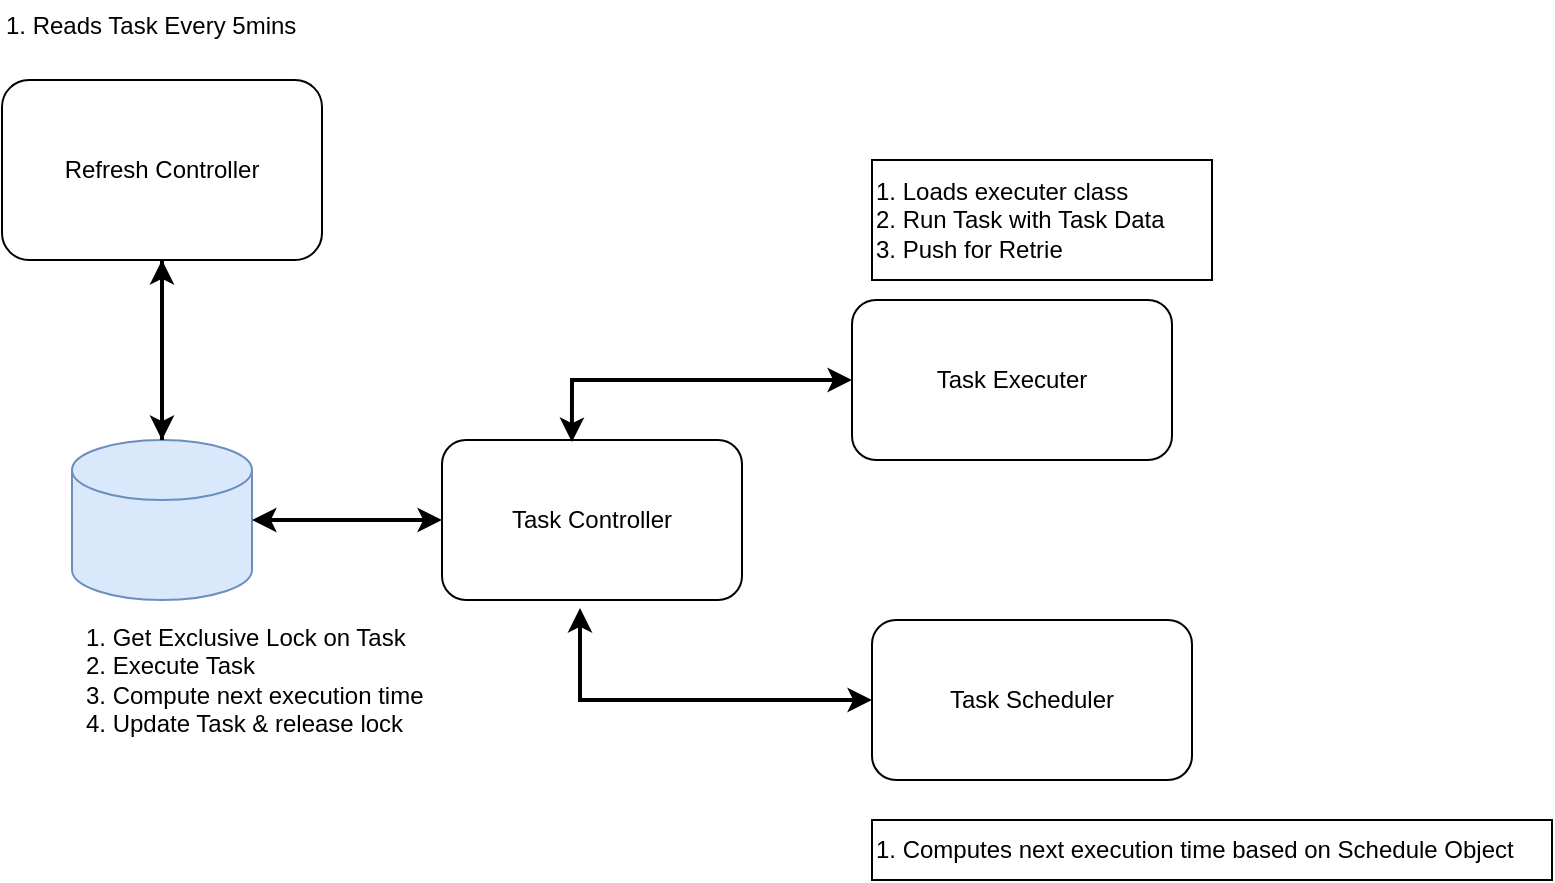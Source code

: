 <mxfile version="20.8.3" type="github">
  <diagram id="kgpKYQtTHZ0yAKxKKP6v" name="Page-1">
    <mxGraphModel dx="1194" dy="792" grid="1" gridSize="10" guides="1" tooltips="1" connect="1" arrows="1" fold="1" page="1" pageScale="1" pageWidth="850" pageHeight="1100" math="0" shadow="0">
      <root>
        <mxCell id="0" />
        <mxCell id="1" parent="0" />
        <mxCell id="OWHQEWpJgKEODXP_JnIc-1" value="" style="shape=cylinder3;whiteSpace=wrap;html=1;boundedLbl=1;backgroundOutline=1;size=15;fillColor=#dae8fc;strokeColor=#6c8ebf;" vertex="1" parent="1">
          <mxGeometry x="240" y="300" width="90" height="80" as="geometry" />
        </mxCell>
        <mxCell id="OWHQEWpJgKEODXP_JnIc-14" value="" style="edgeStyle=orthogonalEdgeStyle;rounded=0;orthogonalLoop=1;jettySize=auto;html=1;strokeWidth=2;" edge="1" parent="1" source="OWHQEWpJgKEODXP_JnIc-2" target="OWHQEWpJgKEODXP_JnIc-1">
          <mxGeometry relative="1" as="geometry" />
        </mxCell>
        <mxCell id="OWHQEWpJgKEODXP_JnIc-2" value="Refresh Controller" style="rounded=1;whiteSpace=wrap;html=1;" vertex="1" parent="1">
          <mxGeometry x="205" y="120" width="160" height="90" as="geometry" />
        </mxCell>
        <mxCell id="OWHQEWpJgKEODXP_JnIc-3" value="Task Executer" style="rounded=1;whiteSpace=wrap;html=1;" vertex="1" parent="1">
          <mxGeometry x="630" y="230" width="160" height="80" as="geometry" />
        </mxCell>
        <mxCell id="OWHQEWpJgKEODXP_JnIc-4" value="Task Controller" style="rounded=1;whiteSpace=wrap;html=1;" vertex="1" parent="1">
          <mxGeometry x="425" y="300" width="150" height="80" as="geometry" />
        </mxCell>
        <mxCell id="OWHQEWpJgKEODXP_JnIc-7" value="Task Scheduler" style="rounded=1;whiteSpace=wrap;html=1;" vertex="1" parent="1">
          <mxGeometry x="640" y="390" width="160" height="80" as="geometry" />
        </mxCell>
        <mxCell id="OWHQEWpJgKEODXP_JnIc-8" value="" style="endArrow=classic;startArrow=classic;html=1;rounded=0;entryX=0;entryY=0.5;entryDx=0;entryDy=0;exitX=1;exitY=0.5;exitDx=0;exitDy=0;exitPerimeter=0;strokeWidth=2;" edge="1" parent="1" source="OWHQEWpJgKEODXP_JnIc-1" target="OWHQEWpJgKEODXP_JnIc-4">
          <mxGeometry width="50" height="50" relative="1" as="geometry">
            <mxPoint x="400" y="440" as="sourcePoint" />
            <mxPoint x="450" y="390" as="targetPoint" />
          </mxGeometry>
        </mxCell>
        <mxCell id="OWHQEWpJgKEODXP_JnIc-9" value="" style="endArrow=classic;html=1;rounded=0;entryX=0.5;entryY=1;entryDx=0;entryDy=0;strokeWidth=2;" edge="1" parent="1" source="OWHQEWpJgKEODXP_JnIc-1" target="OWHQEWpJgKEODXP_JnIc-2">
          <mxGeometry width="50" height="50" relative="1" as="geometry">
            <mxPoint x="400" y="440" as="sourcePoint" />
            <mxPoint x="450" y="390" as="targetPoint" />
          </mxGeometry>
        </mxCell>
        <mxCell id="OWHQEWpJgKEODXP_JnIc-10" value="&lt;div align=&quot;left&quot;&gt;1. Reads Task Every 5mins&lt;/div&gt;&lt;div align=&quot;left&quot;&gt;&lt;br&gt;&lt;/div&gt;" style="text;html=1;align=left;verticalAlign=middle;resizable=0;points=[];autosize=1;strokeColor=none;fillColor=none;" vertex="1" parent="1">
          <mxGeometry x="205" y="80" width="170" height="40" as="geometry" />
        </mxCell>
        <mxCell id="OWHQEWpJgKEODXP_JnIc-11" value="1. Loads executer class&lt;br&gt;&lt;div&gt;2. Run Task with Task Data&lt;/div&gt;&lt;div&gt;3. Push for Retrie&lt;br&gt;&lt;/div&gt;" style="text;align=left;verticalAlign=middle;resizable=0;points=[];autosize=1;strokeColor=default;fillColor=default;shadow=0;glass=0;labelPosition=center;verticalLabelPosition=middle;textDirection=ltr;html=1;" vertex="1" parent="1">
          <mxGeometry x="640" y="160" width="170" height="60" as="geometry" />
        </mxCell>
        <mxCell id="OWHQEWpJgKEODXP_JnIc-12" value="" style="endArrow=classic;startArrow=classic;html=1;rounded=0;entryX=0;entryY=0.5;entryDx=0;entryDy=0;exitX=0.433;exitY=0.013;exitDx=0;exitDy=0;exitPerimeter=0;fontStyle=1;strokeWidth=2;" edge="1" parent="1" source="OWHQEWpJgKEODXP_JnIc-4" target="OWHQEWpJgKEODXP_JnIc-3">
          <mxGeometry width="50" height="50" relative="1" as="geometry">
            <mxPoint x="480" y="300" as="sourcePoint" />
            <mxPoint x="610" y="270" as="targetPoint" />
            <Array as="points">
              <mxPoint x="490" y="270" />
            </Array>
          </mxGeometry>
        </mxCell>
        <mxCell id="OWHQEWpJgKEODXP_JnIc-13" value="" style="endArrow=classic;startArrow=classic;html=1;rounded=0;entryX=0;entryY=0.5;entryDx=0;entryDy=0;exitX=0.46;exitY=1.05;exitDx=0;exitDy=0;exitPerimeter=0;fontStyle=1;strokeWidth=2;" edge="1" parent="1" source="OWHQEWpJgKEODXP_JnIc-4" target="OWHQEWpJgKEODXP_JnIc-7">
          <mxGeometry width="50" height="50" relative="1" as="geometry">
            <mxPoint x="400" y="440" as="sourcePoint" />
            <mxPoint x="450" y="390" as="targetPoint" />
            <Array as="points">
              <mxPoint x="494" y="430" />
            </Array>
          </mxGeometry>
        </mxCell>
        <mxCell id="OWHQEWpJgKEODXP_JnIc-15" value="&lt;div align=&quot;justify&quot;&gt;1. Computes next execution time based on Schedule Object&lt;/div&gt;" style="text;html=1;align=left;verticalAlign=middle;resizable=0;points=[];autosize=1;strokeColor=default;fillColor=default;" vertex="1" parent="1">
          <mxGeometry x="640" y="490" width="340" height="30" as="geometry" />
        </mxCell>
        <mxCell id="OWHQEWpJgKEODXP_JnIc-17" value="&lt;div align=&quot;left&quot;&gt;1. Get Exclusive Lock on Task&lt;br&gt;&lt;/div&gt;&lt;div align=&quot;left&quot;&gt;2. Execute Task&lt;/div&gt;&lt;div align=&quot;left&quot;&gt;3. Compute next execution time&lt;/div&gt;&lt;div align=&quot;left&quot;&gt;4. Update Task &amp;amp; release lock&lt;br&gt;&lt;/div&gt;" style="text;html=1;align=left;verticalAlign=middle;resizable=0;points=[];autosize=1;strokeColor=none;fillColor=none;" vertex="1" parent="1">
          <mxGeometry x="245" y="385" width="190" height="70" as="geometry" />
        </mxCell>
      </root>
    </mxGraphModel>
  </diagram>
</mxfile>
